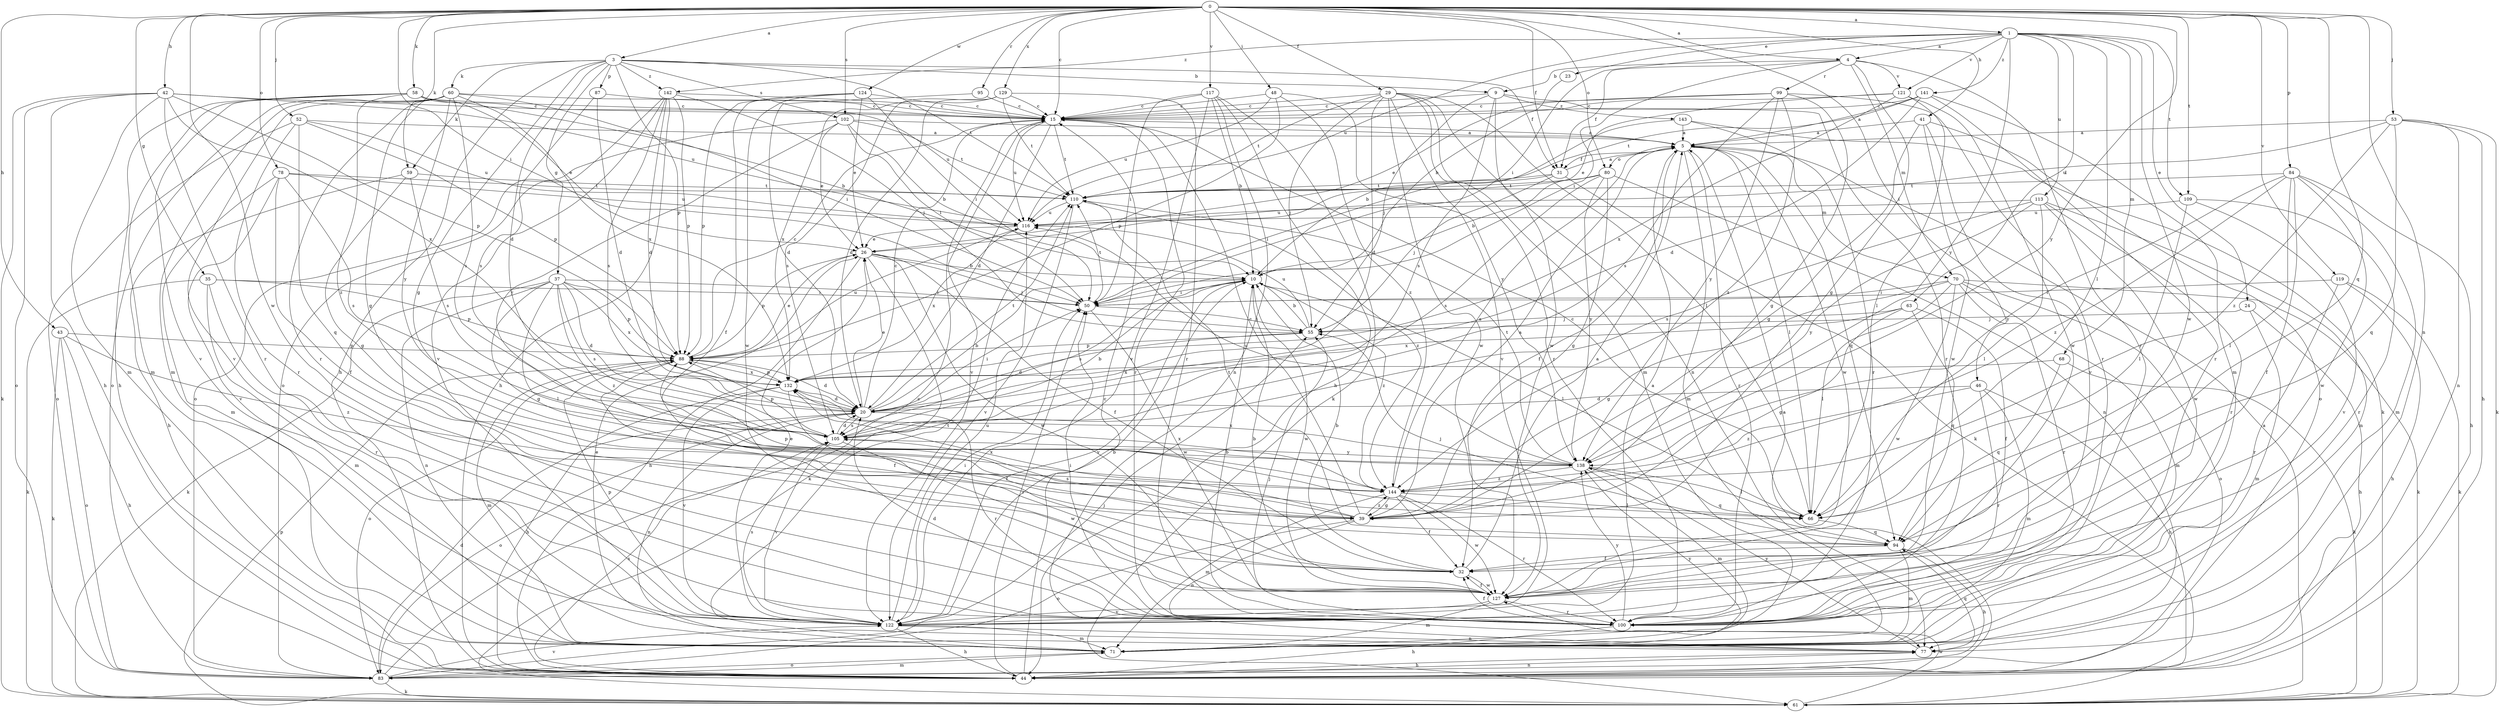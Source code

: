 strict digraph  {
0;
1;
3;
4;
5;
9;
10;
15;
20;
23;
24;
26;
29;
31;
32;
35;
37;
39;
41;
42;
43;
44;
46;
48;
50;
52;
53;
55;
58;
59;
60;
61;
63;
66;
68;
70;
71;
77;
78;
80;
83;
84;
87;
88;
94;
95;
99;
100;
102;
105;
109;
110;
113;
116;
117;
119;
121;
122;
124;
127;
129;
132;
138;
141;
142;
143;
144;
0 -> 1  [label=a];
0 -> 3  [label=a];
0 -> 4  [label=a];
0 -> 15  [label=c];
0 -> 29  [label=f];
0 -> 31  [label=f];
0 -> 35  [label=g];
0 -> 41  [label=h];
0 -> 42  [label=h];
0 -> 43  [label=h];
0 -> 46  [label=i];
0 -> 48  [label=i];
0 -> 50  [label=i];
0 -> 52  [label=j];
0 -> 53  [label=j];
0 -> 58  [label=k];
0 -> 59  [label=k];
0 -> 77  [label=n];
0 -> 78  [label=o];
0 -> 80  [label=o];
0 -> 84  [label=p];
0 -> 94  [label=q];
0 -> 95  [label=r];
0 -> 102  [label=s];
0 -> 109  [label=t];
0 -> 117  [label=v];
0 -> 119  [label=v];
0 -> 124  [label=w];
0 -> 127  [label=w];
0 -> 129  [label=x];
0 -> 138  [label=y];
1 -> 4  [label=a];
1 -> 23  [label=e];
1 -> 24  [label=e];
1 -> 50  [label=i];
1 -> 63  [label=l];
1 -> 66  [label=l];
1 -> 68  [label=m];
1 -> 109  [label=t];
1 -> 113  [label=u];
1 -> 116  [label=u];
1 -> 121  [label=v];
1 -> 127  [label=w];
1 -> 138  [label=y];
1 -> 141  [label=z];
1 -> 142  [label=z];
3 -> 9  [label=b];
3 -> 20  [label=d];
3 -> 31  [label=f];
3 -> 37  [label=g];
3 -> 39  [label=g];
3 -> 44  [label=h];
3 -> 59  [label=k];
3 -> 60  [label=k];
3 -> 87  [label=p];
3 -> 88  [label=p];
3 -> 102  [label=s];
3 -> 110  [label=t];
3 -> 142  [label=z];
4 -> 9  [label=b];
4 -> 31  [label=f];
4 -> 39  [label=g];
4 -> 50  [label=i];
4 -> 70  [label=m];
4 -> 99  [label=r];
4 -> 100  [label=r];
4 -> 121  [label=v];
5 -> 31  [label=f];
5 -> 32  [label=f];
5 -> 66  [label=l];
5 -> 70  [label=m];
5 -> 71  [label=m];
5 -> 80  [label=o];
5 -> 94  [label=q];
5 -> 100  [label=r];
5 -> 127  [label=w];
9 -> 15  [label=c];
9 -> 55  [label=j];
9 -> 100  [label=r];
9 -> 105  [label=s];
9 -> 127  [label=w];
9 -> 143  [label=z];
10 -> 50  [label=i];
10 -> 66  [label=l];
10 -> 105  [label=s];
10 -> 122  [label=v];
10 -> 127  [label=w];
10 -> 144  [label=z];
15 -> 5  [label=a];
15 -> 20  [label=d];
15 -> 100  [label=r];
15 -> 110  [label=t];
15 -> 116  [label=u];
15 -> 122  [label=v];
20 -> 10  [label=b];
20 -> 15  [label=c];
20 -> 26  [label=e];
20 -> 50  [label=i];
20 -> 77  [label=n];
20 -> 83  [label=o];
20 -> 100  [label=r];
20 -> 105  [label=s];
20 -> 110  [label=t];
23 -> 10  [label=b];
24 -> 44  [label=h];
24 -> 55  [label=j];
24 -> 71  [label=m];
26 -> 10  [label=b];
26 -> 32  [label=f];
26 -> 44  [label=h];
26 -> 55  [label=j];
26 -> 61  [label=k];
26 -> 88  [label=p];
26 -> 127  [label=w];
29 -> 15  [label=c];
29 -> 20  [label=d];
29 -> 55  [label=j];
29 -> 66  [label=l];
29 -> 71  [label=m];
29 -> 77  [label=n];
29 -> 100  [label=r];
29 -> 110  [label=t];
29 -> 122  [label=v];
29 -> 127  [label=w];
31 -> 5  [label=a];
31 -> 50  [label=i];
31 -> 55  [label=j];
31 -> 61  [label=k];
31 -> 110  [label=t];
32 -> 5  [label=a];
32 -> 10  [label=b];
32 -> 127  [label=w];
35 -> 50  [label=i];
35 -> 61  [label=k];
35 -> 71  [label=m];
35 -> 88  [label=p];
35 -> 100  [label=r];
37 -> 20  [label=d];
37 -> 39  [label=g];
37 -> 50  [label=i];
37 -> 61  [label=k];
37 -> 66  [label=l];
37 -> 77  [label=n];
37 -> 88  [label=p];
37 -> 105  [label=s];
37 -> 132  [label=x];
37 -> 144  [label=z];
39 -> 5  [label=a];
39 -> 15  [label=c];
39 -> 77  [label=n];
39 -> 83  [label=o];
39 -> 105  [label=s];
39 -> 132  [label=x];
39 -> 144  [label=z];
41 -> 5  [label=a];
41 -> 39  [label=g];
41 -> 83  [label=o];
41 -> 122  [label=v];
41 -> 127  [label=w];
42 -> 15  [label=c];
42 -> 44  [label=h];
42 -> 61  [label=k];
42 -> 71  [label=m];
42 -> 83  [label=o];
42 -> 88  [label=p];
42 -> 100  [label=r];
42 -> 116  [label=u];
42 -> 132  [label=x];
43 -> 44  [label=h];
43 -> 61  [label=k];
43 -> 83  [label=o];
43 -> 88  [label=p];
43 -> 144  [label=z];
44 -> 5  [label=a];
44 -> 15  [label=c];
44 -> 50  [label=i];
44 -> 77  [label=n];
44 -> 105  [label=s];
46 -> 20  [label=d];
46 -> 44  [label=h];
46 -> 71  [label=m];
46 -> 100  [label=r];
46 -> 144  [label=z];
48 -> 15  [label=c];
48 -> 88  [label=p];
48 -> 116  [label=u];
48 -> 138  [label=y];
48 -> 144  [label=z];
50 -> 55  [label=j];
50 -> 110  [label=t];
50 -> 127  [label=w];
52 -> 5  [label=a];
52 -> 83  [label=o];
52 -> 88  [label=p];
52 -> 94  [label=q];
52 -> 100  [label=r];
52 -> 116  [label=u];
53 -> 5  [label=a];
53 -> 44  [label=h];
53 -> 61  [label=k];
53 -> 77  [label=n];
53 -> 94  [label=q];
53 -> 116  [label=u];
53 -> 144  [label=z];
55 -> 10  [label=b];
55 -> 20  [label=d];
55 -> 88  [label=p];
55 -> 116  [label=u];
58 -> 10  [label=b];
58 -> 15  [label=c];
58 -> 26  [label=e];
58 -> 44  [label=h];
58 -> 71  [label=m];
58 -> 116  [label=u];
58 -> 122  [label=v];
58 -> 144  [label=z];
59 -> 39  [label=g];
59 -> 44  [label=h];
59 -> 105  [label=s];
59 -> 110  [label=t];
60 -> 15  [label=c];
60 -> 39  [label=g];
60 -> 50  [label=i];
60 -> 71  [label=m];
60 -> 83  [label=o];
60 -> 100  [label=r];
60 -> 105  [label=s];
60 -> 122  [label=v];
60 -> 132  [label=x];
60 -> 138  [label=y];
61 -> 5  [label=a];
61 -> 88  [label=p];
61 -> 127  [label=w];
63 -> 32  [label=f];
63 -> 39  [label=g];
63 -> 55  [label=j];
63 -> 94  [label=q];
63 -> 132  [label=x];
66 -> 15  [label=c];
66 -> 88  [label=p];
66 -> 94  [label=q];
68 -> 61  [label=k];
68 -> 94  [label=q];
68 -> 132  [label=x];
70 -> 39  [label=g];
70 -> 50  [label=i];
70 -> 61  [label=k];
70 -> 66  [label=l];
70 -> 71  [label=m];
70 -> 83  [label=o];
70 -> 100  [label=r];
70 -> 127  [label=w];
71 -> 26  [label=e];
71 -> 83  [label=o];
71 -> 110  [label=t];
71 -> 138  [label=y];
77 -> 44  [label=h];
77 -> 94  [label=q];
77 -> 138  [label=y];
78 -> 32  [label=f];
78 -> 71  [label=m];
78 -> 105  [label=s];
78 -> 110  [label=t];
78 -> 116  [label=u];
78 -> 122  [label=v];
80 -> 10  [label=b];
80 -> 39  [label=g];
80 -> 77  [label=n];
80 -> 105  [label=s];
80 -> 110  [label=t];
80 -> 138  [label=y];
83 -> 15  [label=c];
83 -> 20  [label=d];
83 -> 55  [label=j];
83 -> 61  [label=k];
83 -> 71  [label=m];
83 -> 122  [label=v];
84 -> 32  [label=f];
84 -> 44  [label=h];
84 -> 66  [label=l];
84 -> 71  [label=m];
84 -> 110  [label=t];
84 -> 127  [label=w];
84 -> 138  [label=y];
84 -> 144  [label=z];
87 -> 15  [label=c];
87 -> 20  [label=d];
87 -> 105  [label=s];
88 -> 15  [label=c];
88 -> 20  [label=d];
88 -> 26  [label=e];
88 -> 32  [label=f];
88 -> 71  [label=m];
88 -> 83  [label=o];
88 -> 116  [label=u];
88 -> 132  [label=x];
94 -> 32  [label=f];
94 -> 44  [label=h];
94 -> 55  [label=j];
94 -> 71  [label=m];
94 -> 110  [label=t];
95 -> 15  [label=c];
95 -> 20  [label=d];
99 -> 15  [label=c];
99 -> 26  [label=e];
99 -> 39  [label=g];
99 -> 100  [label=r];
99 -> 105  [label=s];
99 -> 138  [label=y];
99 -> 144  [label=z];
100 -> 10  [label=b];
100 -> 20  [label=d];
100 -> 32  [label=f];
100 -> 44  [label=h];
100 -> 50  [label=i];
100 -> 55  [label=j];
100 -> 138  [label=y];
102 -> 5  [label=a];
102 -> 10  [label=b];
102 -> 26  [label=e];
102 -> 50  [label=i];
102 -> 83  [label=o];
102 -> 110  [label=t];
102 -> 138  [label=y];
105 -> 10  [label=b];
105 -> 20  [label=d];
105 -> 88  [label=p];
105 -> 122  [label=v];
105 -> 127  [label=w];
105 -> 138  [label=y];
109 -> 66  [label=l];
109 -> 100  [label=r];
109 -> 116  [label=u];
109 -> 122  [label=v];
110 -> 116  [label=u];
110 -> 122  [label=v];
110 -> 144  [label=z];
113 -> 66  [label=l];
113 -> 71  [label=m];
113 -> 100  [label=r];
113 -> 105  [label=s];
113 -> 116  [label=u];
113 -> 127  [label=w];
113 -> 138  [label=y];
116 -> 26  [label=e];
116 -> 132  [label=x];
117 -> 10  [label=b];
117 -> 15  [label=c];
117 -> 44  [label=h];
117 -> 50  [label=i];
117 -> 61  [label=k];
117 -> 77  [label=n];
117 -> 122  [label=v];
119 -> 44  [label=h];
119 -> 50  [label=i];
119 -> 61  [label=k];
119 -> 100  [label=r];
121 -> 15  [label=c];
121 -> 26  [label=e];
121 -> 66  [label=l];
121 -> 127  [label=w];
121 -> 132  [label=x];
122 -> 5  [label=a];
122 -> 10  [label=b];
122 -> 26  [label=e];
122 -> 44  [label=h];
122 -> 50  [label=i];
122 -> 71  [label=m];
122 -> 77  [label=n];
122 -> 88  [label=p];
122 -> 105  [label=s];
122 -> 116  [label=u];
124 -> 15  [label=c];
124 -> 26  [label=e];
124 -> 32  [label=f];
124 -> 50  [label=i];
124 -> 88  [label=p];
124 -> 127  [label=w];
127 -> 10  [label=b];
127 -> 32  [label=f];
127 -> 71  [label=m];
127 -> 100  [label=r];
127 -> 122  [label=v];
129 -> 15  [label=c];
129 -> 20  [label=d];
129 -> 100  [label=r];
129 -> 105  [label=s];
129 -> 110  [label=t];
129 -> 132  [label=x];
132 -> 20  [label=d];
132 -> 32  [label=f];
132 -> 44  [label=h];
132 -> 88  [label=p];
132 -> 122  [label=v];
138 -> 66  [label=l];
138 -> 71  [label=m];
138 -> 94  [label=q];
138 -> 110  [label=t];
138 -> 116  [label=u];
138 -> 132  [label=x];
138 -> 144  [label=z];
141 -> 5  [label=a];
141 -> 15  [label=c];
141 -> 20  [label=d];
141 -> 71  [label=m];
141 -> 100  [label=r];
141 -> 110  [label=t];
142 -> 15  [label=c];
142 -> 20  [label=d];
142 -> 44  [label=h];
142 -> 55  [label=j];
142 -> 83  [label=o];
142 -> 88  [label=p];
142 -> 105  [label=s];
142 -> 122  [label=v];
143 -> 5  [label=a];
143 -> 10  [label=b];
143 -> 61  [label=k];
143 -> 100  [label=r];
144 -> 5  [label=a];
144 -> 32  [label=f];
144 -> 39  [label=g];
144 -> 66  [label=l];
144 -> 71  [label=m];
144 -> 100  [label=r];
144 -> 127  [label=w];
144 -> 132  [label=x];
}
